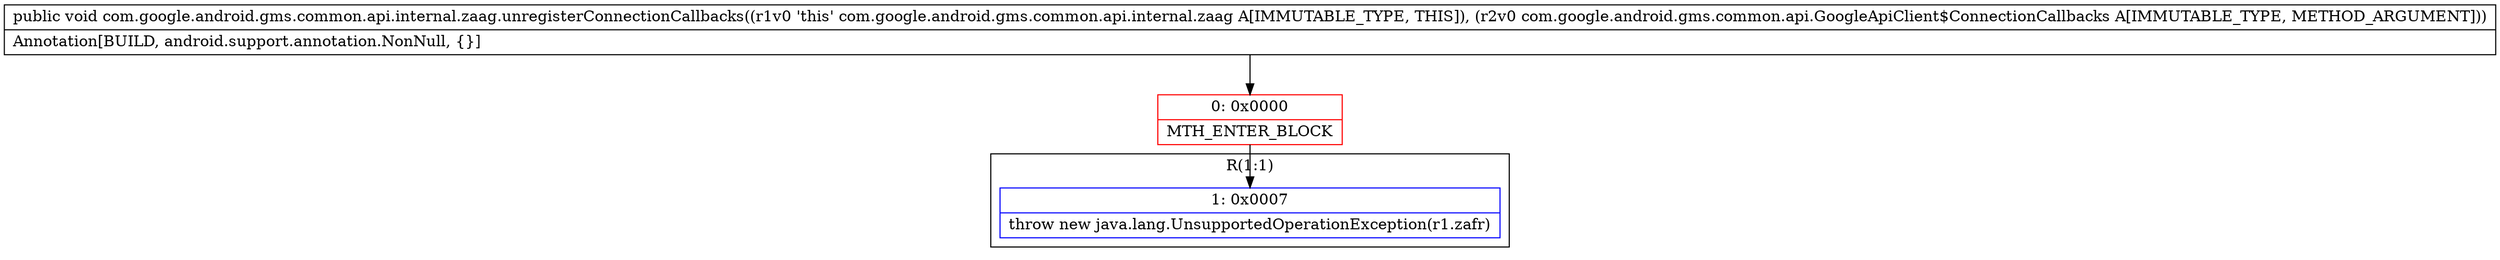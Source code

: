 digraph "CFG forcom.google.android.gms.common.api.internal.zaag.unregisterConnectionCallbacks(Lcom\/google\/android\/gms\/common\/api\/GoogleApiClient$ConnectionCallbacks;)V" {
subgraph cluster_Region_1952928359 {
label = "R(1:1)";
node [shape=record,color=blue];
Node_1 [shape=record,label="{1\:\ 0x0007|throw new java.lang.UnsupportedOperationException(r1.zafr)\l}"];
}
Node_0 [shape=record,color=red,label="{0\:\ 0x0000|MTH_ENTER_BLOCK\l}"];
MethodNode[shape=record,label="{public void com.google.android.gms.common.api.internal.zaag.unregisterConnectionCallbacks((r1v0 'this' com.google.android.gms.common.api.internal.zaag A[IMMUTABLE_TYPE, THIS]), (r2v0 com.google.android.gms.common.api.GoogleApiClient$ConnectionCallbacks A[IMMUTABLE_TYPE, METHOD_ARGUMENT]))  | Annotation[BUILD, android.support.annotation.NonNull, \{\}]\l}"];
MethodNode -> Node_0;
Node_0 -> Node_1;
}

